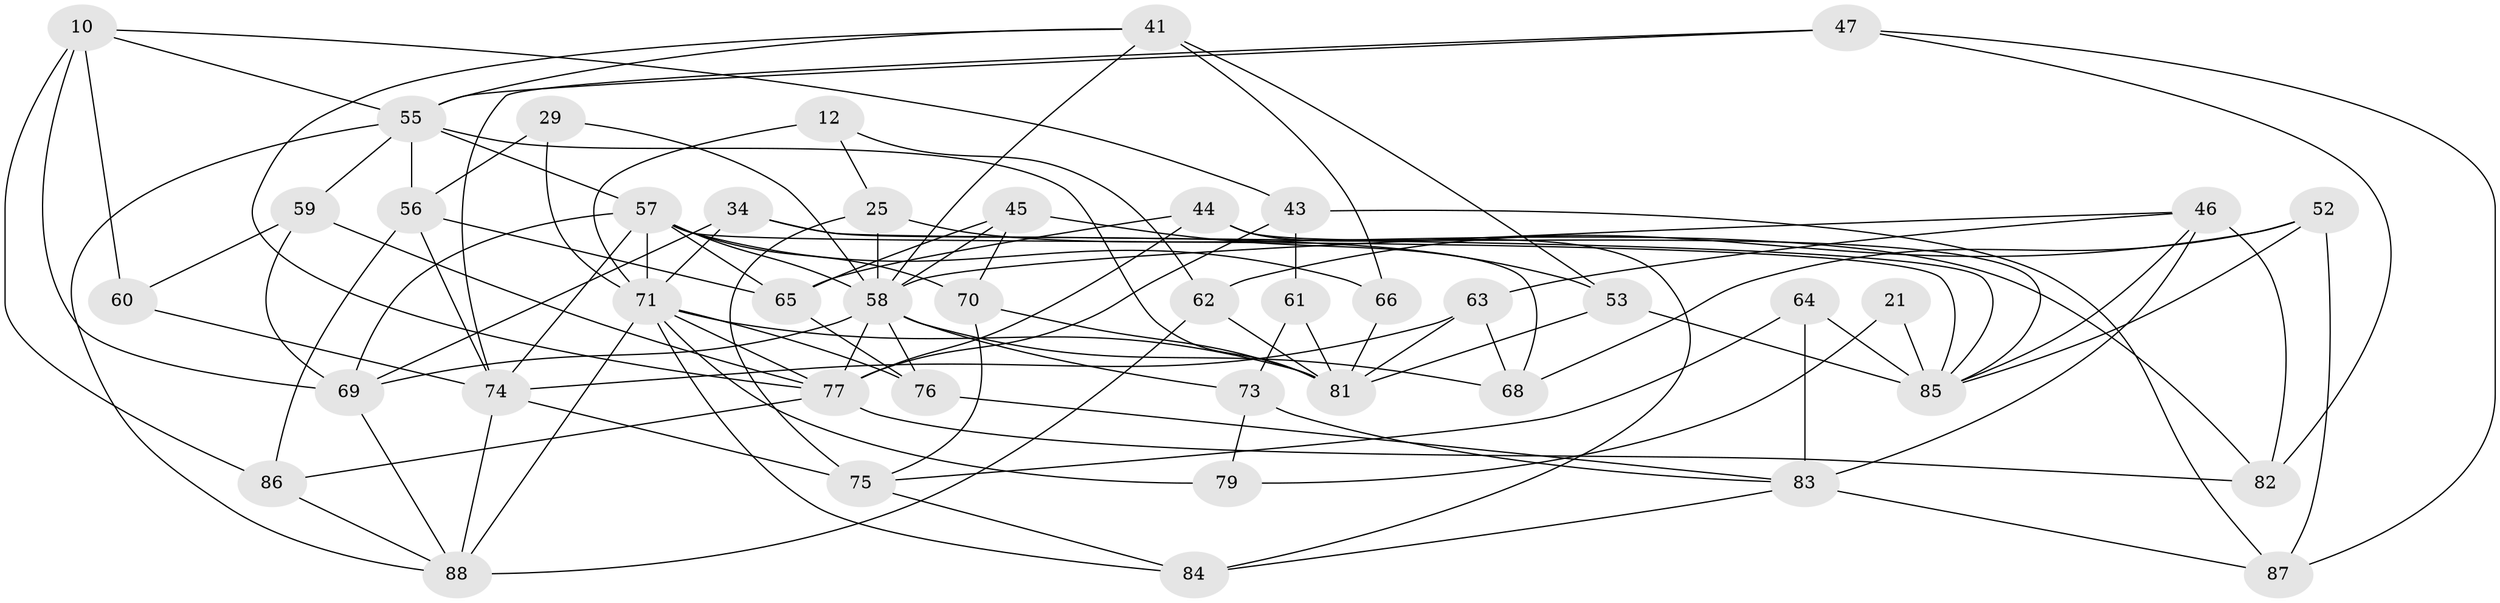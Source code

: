 // original degree distribution, {4: 1.0}
// Generated by graph-tools (version 1.1) at 2025/57/03/09/25 04:57:57]
// undirected, 44 vertices, 108 edges
graph export_dot {
graph [start="1"]
  node [color=gray90,style=filled];
  10 [super="+1"];
  12;
  21;
  25 [super="+6"];
  29;
  34 [super="+11"];
  41 [super="+26"];
  43;
  44;
  45;
  46 [super="+16"];
  47;
  52;
  53;
  55 [super="+31"];
  56 [super="+22"];
  57 [super="+28+36+49"];
  58 [super="+3+37+33"];
  59 [super="+50"];
  60;
  61;
  62;
  63;
  64 [super="+23"];
  65 [super="+27"];
  66;
  68;
  69 [super="+40"];
  70;
  71 [super="+7+48"];
  73 [super="+51"];
  74 [super="+14+67"];
  75 [super="+54"];
  76 [super="+42"];
  77 [super="+35+20"];
  79 [super="+17"];
  81 [super="+80"];
  82;
  83 [super="+9+13+78"];
  84;
  85 [super="+72"];
  86 [super="+15"];
  87;
  88 [super="+39"];
  10 -- 86 [weight=2];
  10 -- 60;
  10 -- 43;
  10 -- 69;
  10 -- 55;
  12 -- 62;
  12 -- 25 [weight=2];
  12 -- 71;
  21 -- 79 [weight=2];
  21 -- 85 [weight=2];
  25 -- 58;
  25 -- 82;
  25 -- 75 [weight=2];
  29 -- 56 [weight=2];
  29 -- 71;
  29 -- 58;
  34 -- 68;
  34 -- 69 [weight=2];
  34 -- 85;
  34 -- 71 [weight=2];
  41 -- 58;
  41 -- 66 [weight=2];
  41 -- 53;
  41 -- 77;
  41 -- 55;
  43 -- 61;
  43 -- 87;
  43 -- 77;
  44 -- 84;
  44 -- 65;
  44 -- 77;
  44 -- 85;
  45 -- 70;
  45 -- 53;
  45 -- 65;
  45 -- 58;
  46 -- 58;
  46 -- 85;
  46 -- 83 [weight=2];
  46 -- 82;
  46 -- 63;
  47 -- 74;
  47 -- 87;
  47 -- 82;
  47 -- 55;
  52 -- 87;
  52 -- 62;
  52 -- 68;
  52 -- 85;
  53 -- 81;
  53 -- 85;
  55 -- 88;
  55 -- 56;
  55 -- 59;
  55 -- 57;
  55 -- 81;
  56 -- 65;
  56 -- 86;
  56 -- 74;
  57 -- 66;
  57 -- 85;
  57 -- 74 [weight=2];
  57 -- 65;
  57 -- 71;
  57 -- 58;
  57 -- 69;
  57 -- 70;
  58 -- 76 [weight=2];
  58 -- 73;
  58 -- 68;
  58 -- 77;
  58 -- 69;
  59 -- 60 [weight=2];
  59 -- 69 [weight=2];
  59 -- 77;
  60 -- 74;
  61 -- 73 [weight=2];
  61 -- 81;
  62 -- 88;
  62 -- 81;
  63 -- 68;
  63 -- 81;
  63 -- 74;
  64 -- 85 [weight=2];
  64 -- 83 [weight=3];
  64 -- 75;
  65 -- 76 [weight=2];
  66 -- 81;
  69 -- 88;
  70 -- 75;
  70 -- 81;
  71 -- 79 [weight=3];
  71 -- 84;
  71 -- 77 [weight=2];
  71 -- 76;
  71 -- 81;
  71 -- 88;
  73 -- 83 [weight=2];
  73 -- 79;
  74 -- 75;
  74 -- 88;
  75 -- 84;
  76 -- 83;
  77 -- 86 [weight=2];
  77 -- 82;
  83 -- 87;
  83 -- 84;
  86 -- 88;
}
